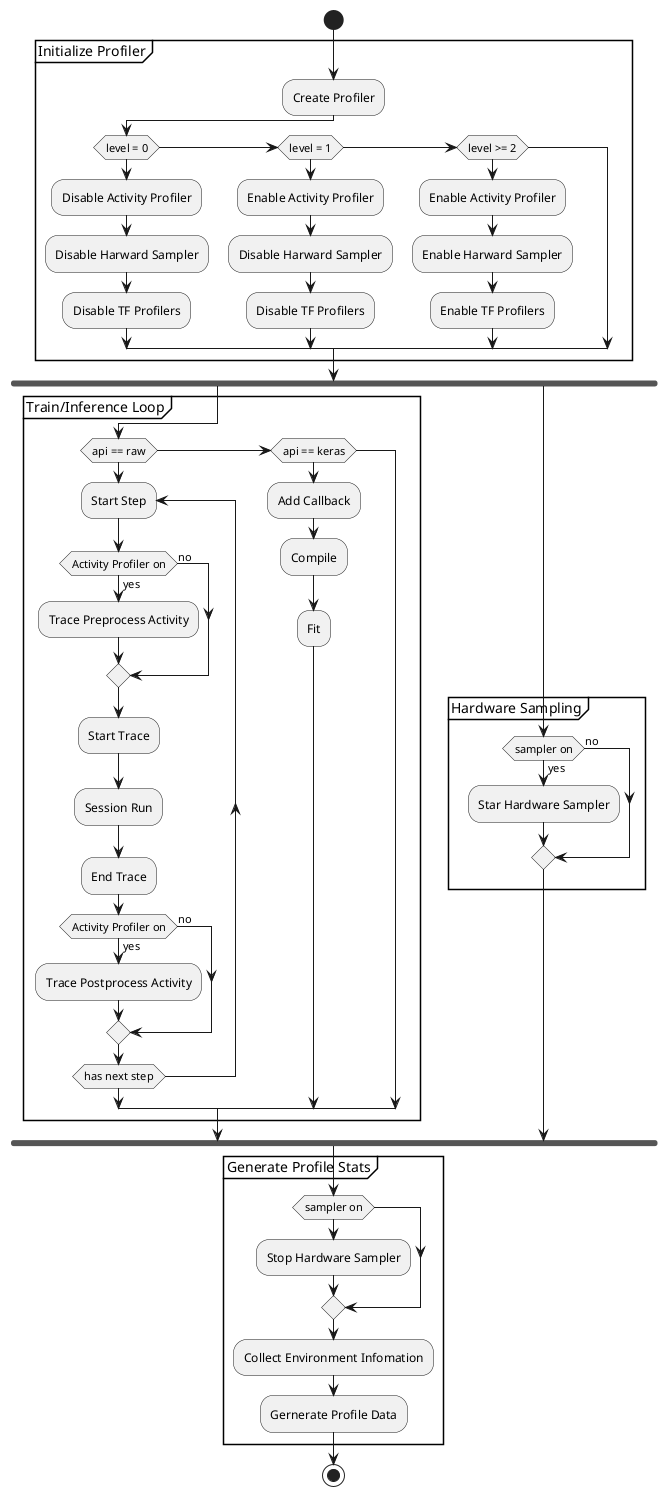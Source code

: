 @startuml
start

partition "Initialize Profiler" {
    :Create Profiler;
    if (level = 0) 
        :Disable Activity Profiler;
        :Disable Harward Sampler;
        :Disable TF Profilers;
    elseif (level = 1)
        :Enable Activity Profiler;
        :Disable Harward Sampler;
        :Disable TF Profilers;
    elseif (level >= 2)
        :Enable Activity Profiler;
        :Enable Harward Sampler;
        :Enable TF Profilers;
endif
}

fork
    partition "Train/Inference Loop" {
        if (api == raw) 
        repeat:Start Step;
            if (Activity Profiler on) then (yes)
                :Trace Preprocess Activity;
            else (no)
            endif
            :Start Trace;
            :Session Run;
            :End Trace;
            if (Activity Profiler on) then (yes)
                :Trace Postprocess Activity;
            else (no)
            endif
        repeat while (has next step);
        elseif (api == keras)
        :Add Callback;
        :Compile;
        :Fit;
    endif
}
fork again
    partition "Hardware Sampling" {
    if (sampler on) then (yes)
        :Star Hardware Sampler;
    else (no)
    endif
    }
    end fork

partition "Generate Profile Stats" {
    if (sampler on)
        :Stop Hardware Sampler;
    endif
    :Collect Environment Infomation;
    :Gernerate Profile Data;
}

stop
@enduml